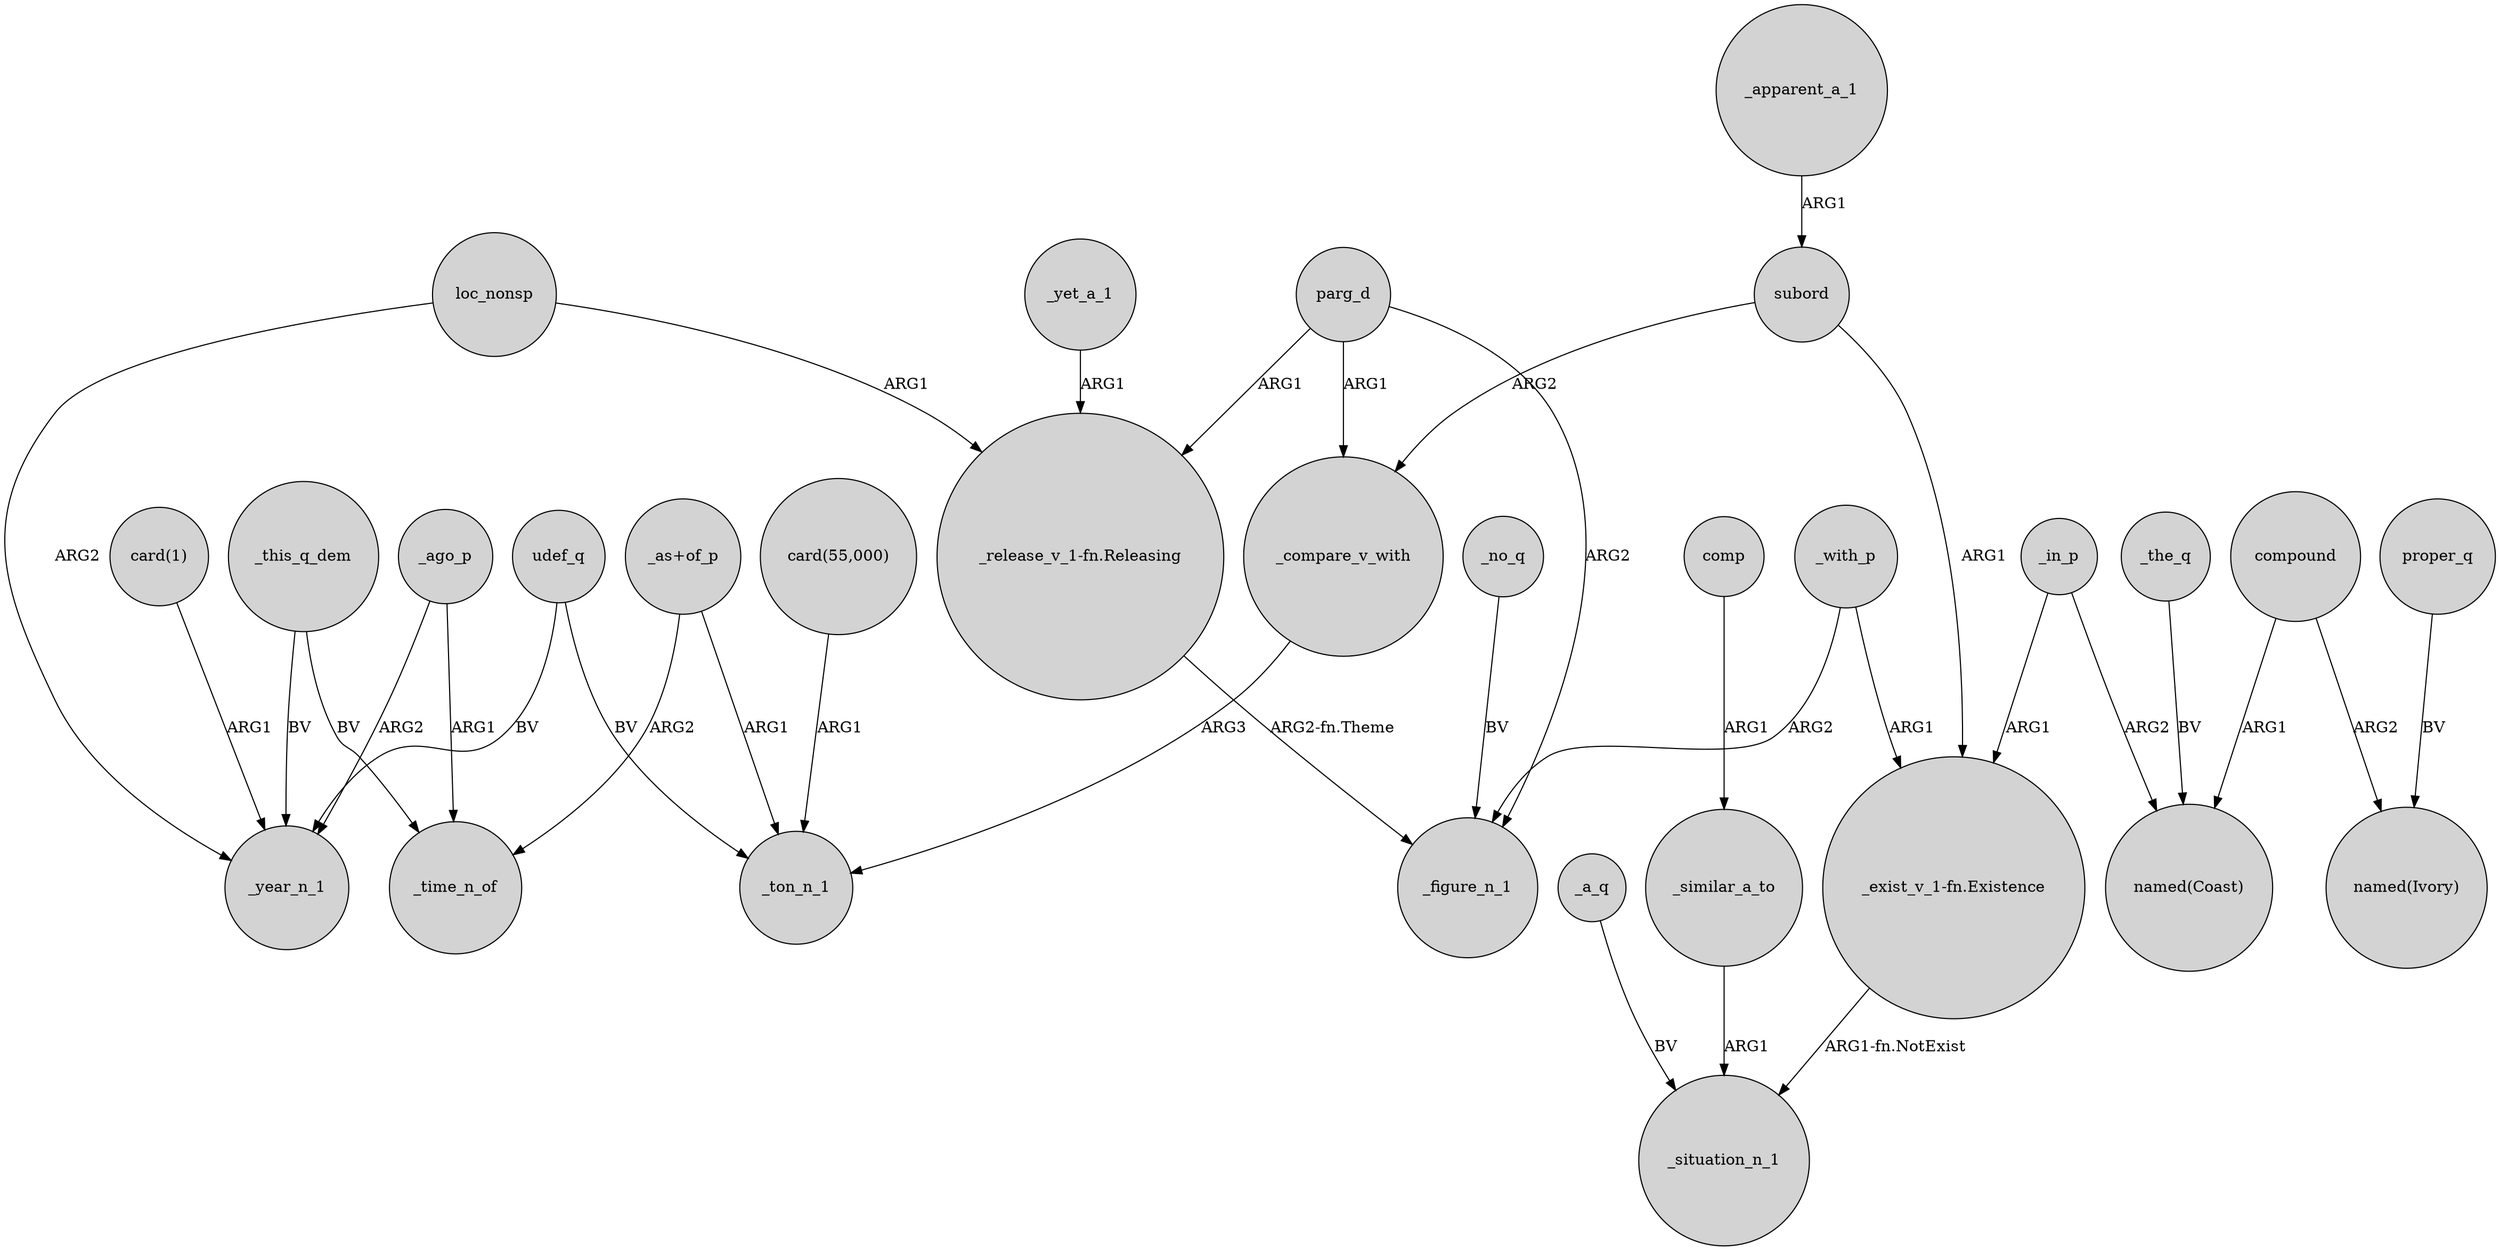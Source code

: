 digraph {
	node [shape=circle style=filled]
	_with_p -> _figure_n_1 [label=ARG2]
	_a_q -> _situation_n_1 [label=BV]
	comp -> _similar_a_to [label=ARG1]
	"_as+of_p" -> _ton_n_1 [label=ARG1]
	_the_q -> "named(Coast)" [label=BV]
	"card(55,000)" -> _ton_n_1 [label=ARG1]
	_apparent_a_1 -> subord [label=ARG1]
	"_release_v_1-fn.Releasing" -> _figure_n_1 [label="ARG2-fn.Theme"]
	loc_nonsp -> "_release_v_1-fn.Releasing" [label=ARG1]
	"_exist_v_1-fn.Existence" -> _situation_n_1 [label="ARG1-fn.NotExist"]
	_in_p -> "named(Coast)" [label=ARG2]
	parg_d -> _compare_v_with [label=ARG1]
	parg_d -> "_release_v_1-fn.Releasing" [label=ARG1]
	subord -> "_exist_v_1-fn.Existence" [label=ARG1]
	compound -> "named(Coast)" [label=ARG1]
	_this_q_dem -> _time_n_of [label=BV]
	compound -> "named(Ivory)" [label=ARG2]
	_ago_p -> _year_n_1 [label=ARG2]
	"_as+of_p" -> _time_n_of [label=ARG2]
	loc_nonsp -> _year_n_1 [label=ARG2]
	_with_p -> "_exist_v_1-fn.Existence" [label=ARG1]
	_yet_a_1 -> "_release_v_1-fn.Releasing" [label=ARG1]
	_no_q -> _figure_n_1 [label=BV]
	"card(1)" -> _year_n_1 [label=ARG1]
	_ago_p -> _time_n_of [label=ARG1]
	subord -> _compare_v_with [label=ARG2]
	_similar_a_to -> _situation_n_1 [label=ARG1]
	udef_q -> _year_n_1 [label=BV]
	_compare_v_with -> _ton_n_1 [label=ARG3]
	proper_q -> "named(Ivory)" [label=BV]
	_in_p -> "_exist_v_1-fn.Existence" [label=ARG1]
	parg_d -> _figure_n_1 [label=ARG2]
	udef_q -> _ton_n_1 [label=BV]
	_this_q_dem -> _year_n_1 [label=BV]
}
